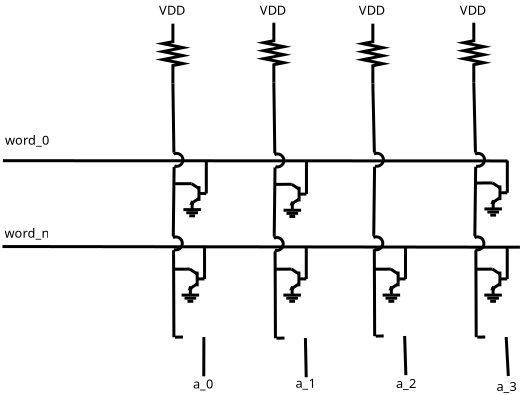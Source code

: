 <?xml version="1.0" encoding="UTF-8"?>
<dia:diagram xmlns:dia="http://www.lysator.liu.se/~alla/dia/">
  <dia:layer name="Background" visible="true" active="true">
    <dia:object type="Circuit - Vertical Resistor" version="1" id="O0">
      <dia:attribute name="obj_pos">
        <dia:point val="20.2,8.9"/>
      </dia:attribute>
      <dia:attribute name="obj_bb">
        <dia:rectangle val="19.816,8.9;21.584,11.89"/>
      </dia:attribute>
      <dia:attribute name="meta">
        <dia:composite type="dict"/>
      </dia:attribute>
      <dia:attribute name="elem_corner">
        <dia:point val="20.2,8.9"/>
      </dia:attribute>
      <dia:attribute name="elem_width">
        <dia:real val="1.0"/>
      </dia:attribute>
      <dia:attribute name="elem_height">
        <dia:real val="2.99"/>
      </dia:attribute>
      <dia:attribute name="line_width">
        <dia:real val="0.15"/>
      </dia:attribute>
      <dia:attribute name="line_colour">
        <dia:color val="#000000"/>
      </dia:attribute>
      <dia:attribute name="fill_colour">
        <dia:color val="#ffffff"/>
      </dia:attribute>
      <dia:attribute name="show_background">
        <dia:boolean val="true"/>
      </dia:attribute>
      <dia:attribute name="line_style">
        <dia:enum val="0"/>
        <dia:real val="1"/>
      </dia:attribute>
      <dia:attribute name="flip_horizontal">
        <dia:boolean val="false"/>
      </dia:attribute>
      <dia:attribute name="flip_vertical">
        <dia:boolean val="false"/>
      </dia:attribute>
      <dia:attribute name="subscale">
        <dia:real val="1"/>
      </dia:attribute>
    </dia:object>
    <dia:object type="Standard - Text" version="1" id="O1">
      <dia:attribute name="obj_pos">
        <dia:point val="20,8.45"/>
      </dia:attribute>
      <dia:attribute name="obj_bb">
        <dia:rectangle val="20,7.855;21.422,8.602"/>
      </dia:attribute>
      <dia:attribute name="text">
        <dia:composite type="text">
          <dia:attribute name="string">
            <dia:string>#VDD#</dia:string>
          </dia:attribute>
          <dia:attribute name="font">
            <dia:font family="sans" style="0" name="Helvetica"/>
          </dia:attribute>
          <dia:attribute name="height">
            <dia:real val="0.8"/>
          </dia:attribute>
          <dia:attribute name="pos">
            <dia:point val="20,8.45"/>
          </dia:attribute>
          <dia:attribute name="color">
            <dia:color val="#000000"/>
          </dia:attribute>
          <dia:attribute name="alignment">
            <dia:enum val="0"/>
          </dia:attribute>
        </dia:composite>
      </dia:attribute>
      <dia:attribute name="valign">
        <dia:enum val="3"/>
      </dia:attribute>
    </dia:object>
    <dia:object type="Circuit - Vertical Resistor" version="1" id="O2">
      <dia:attribute name="obj_pos">
        <dia:point val="25.247,8.85"/>
      </dia:attribute>
      <dia:attribute name="obj_bb">
        <dia:rectangle val="24.865,8.85;26.63,11.85"/>
      </dia:attribute>
      <dia:attribute name="meta">
        <dia:composite type="dict"/>
      </dia:attribute>
      <dia:attribute name="elem_corner">
        <dia:point val="25.247,8.85"/>
      </dia:attribute>
      <dia:attribute name="elem_width">
        <dia:real val="1.0"/>
      </dia:attribute>
      <dia:attribute name="elem_height">
        <dia:real val="3.0"/>
      </dia:attribute>
      <dia:attribute name="line_width">
        <dia:real val="0.15"/>
      </dia:attribute>
      <dia:attribute name="line_colour">
        <dia:color val="#000000"/>
      </dia:attribute>
      <dia:attribute name="fill_colour">
        <dia:color val="#ffffff"/>
      </dia:attribute>
      <dia:attribute name="show_background">
        <dia:boolean val="true"/>
      </dia:attribute>
      <dia:attribute name="line_style">
        <dia:enum val="0"/>
        <dia:real val="1"/>
      </dia:attribute>
      <dia:attribute name="flip_horizontal">
        <dia:boolean val="false"/>
      </dia:attribute>
      <dia:attribute name="flip_vertical">
        <dia:boolean val="false"/>
      </dia:attribute>
      <dia:attribute name="subscale">
        <dia:real val="1"/>
      </dia:attribute>
    </dia:object>
    <dia:object type="Standard - Text" version="1" id="O3">
      <dia:attribute name="obj_pos">
        <dia:point val="25.047,8.45"/>
      </dia:attribute>
      <dia:attribute name="obj_bb">
        <dia:rectangle val="25.047,7.855;26.47,8.602"/>
      </dia:attribute>
      <dia:attribute name="text">
        <dia:composite type="text">
          <dia:attribute name="string">
            <dia:string>#VDD#</dia:string>
          </dia:attribute>
          <dia:attribute name="font">
            <dia:font family="sans" style="0" name="Helvetica"/>
          </dia:attribute>
          <dia:attribute name="height">
            <dia:real val="0.8"/>
          </dia:attribute>
          <dia:attribute name="pos">
            <dia:point val="25.047,8.45"/>
          </dia:attribute>
          <dia:attribute name="color">
            <dia:color val="#000000"/>
          </dia:attribute>
          <dia:attribute name="alignment">
            <dia:enum val="0"/>
          </dia:attribute>
        </dia:composite>
      </dia:attribute>
      <dia:attribute name="valign">
        <dia:enum val="3"/>
      </dia:attribute>
    </dia:object>
    <dia:object type="Circuit - Vertical Resistor" version="1" id="O4">
      <dia:attribute name="obj_pos">
        <dia:point val="30.197,8.9"/>
      </dia:attribute>
      <dia:attribute name="obj_bb">
        <dia:rectangle val="29.815,8.9;31.58,11.9"/>
      </dia:attribute>
      <dia:attribute name="meta">
        <dia:composite type="dict"/>
      </dia:attribute>
      <dia:attribute name="elem_corner">
        <dia:point val="30.197,8.9"/>
      </dia:attribute>
      <dia:attribute name="elem_width">
        <dia:real val="1.0"/>
      </dia:attribute>
      <dia:attribute name="elem_height">
        <dia:real val="3.0"/>
      </dia:attribute>
      <dia:attribute name="line_width">
        <dia:real val="0.15"/>
      </dia:attribute>
      <dia:attribute name="line_colour">
        <dia:color val="#000000"/>
      </dia:attribute>
      <dia:attribute name="fill_colour">
        <dia:color val="#ffffff"/>
      </dia:attribute>
      <dia:attribute name="show_background">
        <dia:boolean val="true"/>
      </dia:attribute>
      <dia:attribute name="line_style">
        <dia:enum val="0"/>
        <dia:real val="1"/>
      </dia:attribute>
      <dia:attribute name="flip_horizontal">
        <dia:boolean val="false"/>
      </dia:attribute>
      <dia:attribute name="flip_vertical">
        <dia:boolean val="false"/>
      </dia:attribute>
      <dia:attribute name="subscale">
        <dia:real val="1"/>
      </dia:attribute>
    </dia:object>
    <dia:object type="Standard - Text" version="1" id="O5">
      <dia:attribute name="obj_pos">
        <dia:point val="29.997,8.45"/>
      </dia:attribute>
      <dia:attribute name="obj_bb">
        <dia:rectangle val="29.997,7.855;31.42,8.602"/>
      </dia:attribute>
      <dia:attribute name="text">
        <dia:composite type="text">
          <dia:attribute name="string">
            <dia:string>#VDD#</dia:string>
          </dia:attribute>
          <dia:attribute name="font">
            <dia:font family="sans" style="0" name="Helvetica"/>
          </dia:attribute>
          <dia:attribute name="height">
            <dia:real val="0.8"/>
          </dia:attribute>
          <dia:attribute name="pos">
            <dia:point val="29.997,8.45"/>
          </dia:attribute>
          <dia:attribute name="color">
            <dia:color val="#000000"/>
          </dia:attribute>
          <dia:attribute name="alignment">
            <dia:enum val="0"/>
          </dia:attribute>
        </dia:composite>
      </dia:attribute>
      <dia:attribute name="valign">
        <dia:enum val="3"/>
      </dia:attribute>
    </dia:object>
    <dia:object type="Circuit - Vertical Resistor" version="1" id="O6">
      <dia:attribute name="obj_pos">
        <dia:point val="35.245,8.85"/>
      </dia:attribute>
      <dia:attribute name="obj_bb">
        <dia:rectangle val="34.862,8.85;36.627,11.85"/>
      </dia:attribute>
      <dia:attribute name="meta">
        <dia:composite type="dict"/>
      </dia:attribute>
      <dia:attribute name="elem_corner">
        <dia:point val="35.245,8.85"/>
      </dia:attribute>
      <dia:attribute name="elem_width">
        <dia:real val="1.0"/>
      </dia:attribute>
      <dia:attribute name="elem_height">
        <dia:real val="3.0"/>
      </dia:attribute>
      <dia:attribute name="line_width">
        <dia:real val="0.15"/>
      </dia:attribute>
      <dia:attribute name="line_colour">
        <dia:color val="#000000"/>
      </dia:attribute>
      <dia:attribute name="fill_colour">
        <dia:color val="#ffffff"/>
      </dia:attribute>
      <dia:attribute name="show_background">
        <dia:boolean val="true"/>
      </dia:attribute>
      <dia:attribute name="line_style">
        <dia:enum val="0"/>
        <dia:real val="1"/>
      </dia:attribute>
      <dia:attribute name="flip_horizontal">
        <dia:boolean val="false"/>
      </dia:attribute>
      <dia:attribute name="flip_vertical">
        <dia:boolean val="false"/>
      </dia:attribute>
      <dia:attribute name="subscale">
        <dia:real val="1"/>
      </dia:attribute>
    </dia:object>
    <dia:object type="Standard - Text" version="1" id="O7">
      <dia:attribute name="obj_pos">
        <dia:point val="35.045,8.45"/>
      </dia:attribute>
      <dia:attribute name="obj_bb">
        <dia:rectangle val="35.045,7.855;36.467,8.602"/>
      </dia:attribute>
      <dia:attribute name="text">
        <dia:composite type="text">
          <dia:attribute name="string">
            <dia:string>#VDD#</dia:string>
          </dia:attribute>
          <dia:attribute name="font">
            <dia:font family="sans" style="0" name="Helvetica"/>
          </dia:attribute>
          <dia:attribute name="height">
            <dia:real val="0.8"/>
          </dia:attribute>
          <dia:attribute name="pos">
            <dia:point val="35.045,8.45"/>
          </dia:attribute>
          <dia:attribute name="color">
            <dia:color val="#000000"/>
          </dia:attribute>
          <dia:attribute name="alignment">
            <dia:enum val="0"/>
          </dia:attribute>
        </dia:composite>
      </dia:attribute>
      <dia:attribute name="valign">
        <dia:enum val="3"/>
      </dia:attribute>
    </dia:object>
    <dia:object type="Standard - Line" version="0" id="O8">
      <dia:attribute name="obj_pos">
        <dia:point val="12.2,15.75"/>
      </dia:attribute>
      <dia:attribute name="obj_bb">
        <dia:rectangle val="12.125,15.675;37.511,15.838"/>
      </dia:attribute>
      <dia:attribute name="conn_endpoints">
        <dia:point val="12.2,15.75"/>
        <dia:point val="37.436,15.762"/>
      </dia:attribute>
      <dia:attribute name="numcp">
        <dia:int val="1"/>
      </dia:attribute>
      <dia:attribute name="line_width">
        <dia:real val="0.15"/>
      </dia:attribute>
    </dia:object>
    <dia:object type="Standard - Text" version="1" id="O9">
      <dia:attribute name="obj_pos">
        <dia:point val="12.3,14.95"/>
      </dia:attribute>
      <dia:attribute name="obj_bb">
        <dia:rectangle val="12.3,14.336;14.621,15.14"/>
      </dia:attribute>
      <dia:attribute name="text">
        <dia:composite type="text">
          <dia:attribute name="string">
            <dia:string>#word_0#</dia:string>
          </dia:attribute>
          <dia:attribute name="font">
            <dia:font family="sans" style="0" name="Helvetica"/>
          </dia:attribute>
          <dia:attribute name="height">
            <dia:real val="0.8"/>
          </dia:attribute>
          <dia:attribute name="pos">
            <dia:point val="12.3,14.95"/>
          </dia:attribute>
          <dia:attribute name="color">
            <dia:color val="#000000"/>
          </dia:attribute>
          <dia:attribute name="alignment">
            <dia:enum val="0"/>
          </dia:attribute>
        </dia:composite>
      </dia:attribute>
      <dia:attribute name="valign">
        <dia:enum val="3"/>
      </dia:attribute>
    </dia:object>
    <dia:object type="Standard - Arc" version="0" id="O10">
      <dia:attribute name="obj_pos">
        <dia:point val="20.776,16.016"/>
      </dia:attribute>
      <dia:attribute name="obj_bb">
        <dia:rectangle val="20.649,15.309;21.278,16.107"/>
      </dia:attribute>
      <dia:attribute name="conn_endpoints">
        <dia:point val="20.776,16.016"/>
        <dia:point val="20.73,15.42"/>
      </dia:attribute>
      <dia:attribute name="curve_distance">
        <dia:real val="0.45"/>
      </dia:attribute>
      <dia:attribute name="line_width">
        <dia:real val="0.15"/>
      </dia:attribute>
    </dia:object>
    <dia:object type="Standard - Line" version="0" id="O11">
      <dia:attribute name="obj_pos">
        <dia:point val="20.7,11.89"/>
      </dia:attribute>
      <dia:attribute name="obj_bb">
        <dia:rectangle val="20.624,11.814;20.825,15.414"/>
      </dia:attribute>
      <dia:attribute name="conn_endpoints">
        <dia:point val="20.7,11.89"/>
        <dia:point val="20.749,15.338"/>
      </dia:attribute>
      <dia:attribute name="numcp">
        <dia:int val="1"/>
      </dia:attribute>
      <dia:attribute name="line_width">
        <dia:real val="0.15"/>
      </dia:attribute>
      <dia:connections>
        <dia:connection handle="0" to="O0" connection="1"/>
      </dia:connections>
    </dia:object>
    <dia:object type="Standard - Arc" version="0" id="O12">
      <dia:attribute name="obj_pos">
        <dia:point val="20.745,20.192"/>
      </dia:attribute>
      <dia:attribute name="obj_bb">
        <dia:rectangle val="20.619,19.485;21.247,20.284"/>
      </dia:attribute>
      <dia:attribute name="conn_endpoints">
        <dia:point val="20.745,20.192"/>
        <dia:point val="20.699,19.596"/>
      </dia:attribute>
      <dia:attribute name="curve_distance">
        <dia:real val="0.45"/>
      </dia:attribute>
      <dia:attribute name="line_width">
        <dia:real val="0.15"/>
      </dia:attribute>
    </dia:object>
    <dia:object type="Standard - Line" version="0" id="O13">
      <dia:attribute name="obj_pos">
        <dia:point val="20.76,16.058"/>
      </dia:attribute>
      <dia:attribute name="obj_bb">
        <dia:rectangle val="20.643,15.982;20.836,19.591"/>
      </dia:attribute>
      <dia:attribute name="conn_endpoints">
        <dia:point val="20.76,16.058"/>
        <dia:point val="20.719,19.515"/>
      </dia:attribute>
      <dia:attribute name="numcp">
        <dia:int val="1"/>
      </dia:attribute>
      <dia:attribute name="line_width">
        <dia:real val="0.15"/>
      </dia:attribute>
    </dia:object>
    <dia:object type="Standard - Line" version="0" id="O14">
      <dia:attribute name="obj_pos">
        <dia:point val="20.733,20.23"/>
      </dia:attribute>
      <dia:attribute name="obj_bb">
        <dia:rectangle val="20.658,20.155;20.826,24.652"/>
      </dia:attribute>
      <dia:attribute name="conn_endpoints">
        <dia:point val="20.733,20.23"/>
        <dia:point val="20.75,24.577"/>
      </dia:attribute>
      <dia:attribute name="numcp">
        <dia:int val="1"/>
      </dia:attribute>
      <dia:attribute name="line_width">
        <dia:real val="0.15"/>
      </dia:attribute>
    </dia:object>
    <dia:object type="Digital - inv_h" version="1" id="O15">
      <dia:attribute name="obj_pos">
        <dia:point val="21.203,24.239"/>
      </dia:attribute>
      <dia:attribute name="obj_bb">
        <dia:rectangle val="21.196,24.227;22.256,24.907"/>
      </dia:attribute>
      <dia:attribute name="meta">
        <dia:composite type="dict"/>
      </dia:attribute>
      <dia:attribute name="elem_corner">
        <dia:point val="21.203,24.239"/>
      </dia:attribute>
      <dia:attribute name="elem_width">
        <dia:real val="1.045"/>
      </dia:attribute>
      <dia:attribute name="elem_height">
        <dia:real val="0.657"/>
      </dia:attribute>
      <dia:attribute name="line_width">
        <dia:real val="0.15"/>
      </dia:attribute>
      <dia:attribute name="line_colour">
        <dia:color val="#000000"/>
      </dia:attribute>
      <dia:attribute name="fill_colour">
        <dia:color val="#ffffff"/>
      </dia:attribute>
      <dia:attribute name="show_background">
        <dia:boolean val="true"/>
      </dia:attribute>
      <dia:attribute name="line_style">
        <dia:enum val="0"/>
        <dia:real val="1"/>
      </dia:attribute>
      <dia:attribute name="flip_horizontal">
        <dia:boolean val="false"/>
      </dia:attribute>
      <dia:attribute name="flip_vertical">
        <dia:boolean val="true"/>
      </dia:attribute>
      <dia:attribute name="subscale">
        <dia:real val="1"/>
      </dia:attribute>
    </dia:object>
    <dia:object type="Standard - Line" version="0" id="O16">
      <dia:attribute name="obj_pos">
        <dia:point val="20.804,24.573"/>
      </dia:attribute>
      <dia:attribute name="obj_bb">
        <dia:rectangle val="20.728,24.491;21.279,24.649"/>
      </dia:attribute>
      <dia:attribute name="conn_endpoints">
        <dia:point val="20.804,24.573"/>
        <dia:point val="21.203,24.567"/>
      </dia:attribute>
      <dia:attribute name="numcp">
        <dia:int val="1"/>
      </dia:attribute>
      <dia:attribute name="line_width">
        <dia:real val="0.15"/>
      </dia:attribute>
      <dia:connections>
        <dia:connection handle="1" to="O15" connection="0"/>
      </dia:connections>
    </dia:object>
    <dia:object type="Standard - Text" version="1" id="O17">
      <dia:attribute name="obj_pos">
        <dia:point val="21.7,27.136"/>
      </dia:attribute>
      <dia:attribute name="obj_bb">
        <dia:rectangle val="21.7,26.541;22.82,27.288"/>
      </dia:attribute>
      <dia:attribute name="text">
        <dia:composite type="text">
          <dia:attribute name="string">
            <dia:string>#a_0#</dia:string>
          </dia:attribute>
          <dia:attribute name="font">
            <dia:font family="sans" style="0" name="Helvetica"/>
          </dia:attribute>
          <dia:attribute name="height">
            <dia:real val="0.8"/>
          </dia:attribute>
          <dia:attribute name="pos">
            <dia:point val="21.7,27.136"/>
          </dia:attribute>
          <dia:attribute name="color">
            <dia:color val="#000000"/>
          </dia:attribute>
          <dia:attribute name="alignment">
            <dia:enum val="0"/>
          </dia:attribute>
        </dia:composite>
      </dia:attribute>
      <dia:attribute name="valign">
        <dia:enum val="3"/>
      </dia:attribute>
    </dia:object>
    <dia:object type="Standard - Arc" version="0" id="O18">
      <dia:attribute name="obj_pos">
        <dia:point val="25.821,16.045"/>
      </dia:attribute>
      <dia:attribute name="obj_bb">
        <dia:rectangle val="25.695,15.338;26.323,16.137"/>
      </dia:attribute>
      <dia:attribute name="conn_endpoints">
        <dia:point val="25.821,16.045"/>
        <dia:point val="25.776,15.449"/>
      </dia:attribute>
      <dia:attribute name="curve_distance">
        <dia:real val="0.45"/>
      </dia:attribute>
      <dia:attribute name="line_width">
        <dia:real val="0.15"/>
      </dia:attribute>
    </dia:object>
    <dia:object type="Standard - Line" version="0" id="O19">
      <dia:attribute name="obj_pos">
        <dia:point val="25.747,11.85"/>
      </dia:attribute>
      <dia:attribute name="obj_bb">
        <dia:rectangle val="25.671,11.774;25.871,15.444"/>
      </dia:attribute>
      <dia:attribute name="conn_endpoints">
        <dia:point val="25.747,11.85"/>
        <dia:point val="25.795,15.367"/>
      </dia:attribute>
      <dia:attribute name="numcp">
        <dia:int val="1"/>
      </dia:attribute>
      <dia:attribute name="line_width">
        <dia:real val="0.15"/>
      </dia:attribute>
      <dia:connections>
        <dia:connection handle="0" to="O2" connection="1"/>
      </dia:connections>
    </dia:object>
    <dia:object type="Standard - Arc" version="0" id="O20">
      <dia:attribute name="obj_pos">
        <dia:point val="25.791,20.222"/>
      </dia:attribute>
      <dia:attribute name="obj_bb">
        <dia:rectangle val="25.665,19.515;26.293,20.313"/>
      </dia:attribute>
      <dia:attribute name="conn_endpoints">
        <dia:point val="25.791,20.222"/>
        <dia:point val="25.745,19.626"/>
      </dia:attribute>
      <dia:attribute name="curve_distance">
        <dia:real val="0.45"/>
      </dia:attribute>
      <dia:attribute name="line_width">
        <dia:real val="0.15"/>
      </dia:attribute>
    </dia:object>
    <dia:object type="Standard - Line" version="0" id="O21">
      <dia:attribute name="obj_pos">
        <dia:point val="25.806,16.088"/>
      </dia:attribute>
      <dia:attribute name="obj_bb">
        <dia:rectangle val="25.689,16.012;25.881,19.62"/>
      </dia:attribute>
      <dia:attribute name="conn_endpoints">
        <dia:point val="25.806,16.088"/>
        <dia:point val="25.765,19.544"/>
      </dia:attribute>
      <dia:attribute name="numcp">
        <dia:int val="1"/>
      </dia:attribute>
      <dia:attribute name="line_width">
        <dia:real val="0.15"/>
      </dia:attribute>
    </dia:object>
    <dia:object type="Standard - Text" version="1" id="O22">
      <dia:attribute name="obj_pos">
        <dia:point val="26.828,27.102"/>
      </dia:attribute>
      <dia:attribute name="obj_bb">
        <dia:rectangle val="26.828,26.507;27.948,27.255"/>
      </dia:attribute>
      <dia:attribute name="text">
        <dia:composite type="text">
          <dia:attribute name="string">
            <dia:string>#a_1#</dia:string>
          </dia:attribute>
          <dia:attribute name="font">
            <dia:font family="sans" style="0" name="Helvetica"/>
          </dia:attribute>
          <dia:attribute name="height">
            <dia:real val="0.8"/>
          </dia:attribute>
          <dia:attribute name="pos">
            <dia:point val="26.828,27.102"/>
          </dia:attribute>
          <dia:attribute name="color">
            <dia:color val="#000000"/>
          </dia:attribute>
          <dia:attribute name="alignment">
            <dia:enum val="0"/>
          </dia:attribute>
        </dia:composite>
      </dia:attribute>
      <dia:attribute name="valign">
        <dia:enum val="3"/>
      </dia:attribute>
    </dia:object>
    <dia:object type="Standard - Arc" version="0" id="O23">
      <dia:attribute name="obj_pos">
        <dia:point val="30.799,16.01"/>
      </dia:attribute>
      <dia:attribute name="obj_bb">
        <dia:rectangle val="30.672,15.303;31.301,16.102"/>
      </dia:attribute>
      <dia:attribute name="conn_endpoints">
        <dia:point val="30.799,16.01"/>
        <dia:point val="30.753,15.414"/>
      </dia:attribute>
      <dia:attribute name="curve_distance">
        <dia:real val="0.45"/>
      </dia:attribute>
      <dia:attribute name="line_width">
        <dia:real val="0.15"/>
      </dia:attribute>
    </dia:object>
    <dia:object type="Standard - Line" version="0" id="O24">
      <dia:attribute name="obj_pos">
        <dia:point val="30.697,11.9"/>
      </dia:attribute>
      <dia:attribute name="obj_bb">
        <dia:rectangle val="30.621,11.823;30.849,15.409"/>
      </dia:attribute>
      <dia:attribute name="conn_endpoints">
        <dia:point val="30.697,11.9"/>
        <dia:point val="30.773,15.333"/>
      </dia:attribute>
      <dia:attribute name="numcp">
        <dia:int val="1"/>
      </dia:attribute>
      <dia:attribute name="line_width">
        <dia:real val="0.15"/>
      </dia:attribute>
      <dia:connections>
        <dia:connection handle="0" to="O4" connection="1"/>
      </dia:connections>
    </dia:object>
    <dia:object type="Standard - Arc" version="0" id="O25">
      <dia:attribute name="obj_pos">
        <dia:point val="30.768,20.187"/>
      </dia:attribute>
      <dia:attribute name="obj_bb">
        <dia:rectangle val="30.642,19.48;31.271,20.279"/>
      </dia:attribute>
      <dia:attribute name="conn_endpoints">
        <dia:point val="30.768,20.187"/>
        <dia:point val="30.723,19.591"/>
      </dia:attribute>
      <dia:attribute name="curve_distance">
        <dia:real val="0.45"/>
      </dia:attribute>
      <dia:attribute name="line_width">
        <dia:real val="0.15"/>
      </dia:attribute>
    </dia:object>
    <dia:object type="Standard - Line" version="0" id="O26">
      <dia:attribute name="obj_pos">
        <dia:point val="30.783,16.053"/>
      </dia:attribute>
      <dia:attribute name="obj_bb">
        <dia:rectangle val="30.666,15.977;30.859,19.585"/>
      </dia:attribute>
      <dia:attribute name="conn_endpoints">
        <dia:point val="30.783,16.053"/>
        <dia:point val="30.742,19.509"/>
      </dia:attribute>
      <dia:attribute name="numcp">
        <dia:int val="1"/>
      </dia:attribute>
      <dia:attribute name="line_width">
        <dia:real val="0.15"/>
      </dia:attribute>
    </dia:object>
    <dia:object type="Standard - Text" version="1" id="O27">
      <dia:attribute name="obj_pos">
        <dia:point val="31.85,27.11"/>
      </dia:attribute>
      <dia:attribute name="obj_bb">
        <dia:rectangle val="31.85,26.515;32.97,27.262"/>
      </dia:attribute>
      <dia:attribute name="text">
        <dia:composite type="text">
          <dia:attribute name="string">
            <dia:string>#a_2#</dia:string>
          </dia:attribute>
          <dia:attribute name="font">
            <dia:font family="sans" style="0" name="Helvetica"/>
          </dia:attribute>
          <dia:attribute name="height">
            <dia:real val="0.8"/>
          </dia:attribute>
          <dia:attribute name="pos">
            <dia:point val="31.85,27.11"/>
          </dia:attribute>
          <dia:attribute name="color">
            <dia:color val="#000000"/>
          </dia:attribute>
          <dia:attribute name="alignment">
            <dia:enum val="0"/>
          </dia:attribute>
        </dia:composite>
      </dia:attribute>
      <dia:attribute name="valign">
        <dia:enum val="3"/>
      </dia:attribute>
    </dia:object>
    <dia:object type="Standard - Arc" version="0" id="O28">
      <dia:attribute name="obj_pos">
        <dia:point val="35.853,16.014"/>
      </dia:attribute>
      <dia:attribute name="obj_bb">
        <dia:rectangle val="35.727,15.307;36.356,16.106"/>
      </dia:attribute>
      <dia:attribute name="conn_endpoints">
        <dia:point val="35.853,16.014"/>
        <dia:point val="35.808,15.418"/>
      </dia:attribute>
      <dia:attribute name="curve_distance">
        <dia:real val="0.45"/>
      </dia:attribute>
      <dia:attribute name="line_width">
        <dia:real val="0.15"/>
      </dia:attribute>
    </dia:object>
    <dia:object type="Standard - Line" version="0" id="O29">
      <dia:attribute name="obj_pos">
        <dia:point val="35.745,11.85"/>
      </dia:attribute>
      <dia:attribute name="obj_bb">
        <dia:rectangle val="35.668,11.773;35.904,15.413"/>
      </dia:attribute>
      <dia:attribute name="conn_endpoints">
        <dia:point val="35.745,11.85"/>
        <dia:point val="35.827,15.337"/>
      </dia:attribute>
      <dia:attribute name="numcp">
        <dia:int val="1"/>
      </dia:attribute>
      <dia:attribute name="line_width">
        <dia:real val="0.15"/>
      </dia:attribute>
      <dia:connections>
        <dia:connection handle="0" to="O6" connection="1"/>
      </dia:connections>
    </dia:object>
    <dia:object type="Standard - Arc" version="0" id="O30">
      <dia:attribute name="obj_pos">
        <dia:point val="35.823,20.191"/>
      </dia:attribute>
      <dia:attribute name="obj_bb">
        <dia:rectangle val="35.697,19.484;36.325,20.283"/>
      </dia:attribute>
      <dia:attribute name="conn_endpoints">
        <dia:point val="35.823,20.191"/>
        <dia:point val="35.777,19.595"/>
      </dia:attribute>
      <dia:attribute name="curve_distance">
        <dia:real val="0.45"/>
      </dia:attribute>
      <dia:attribute name="line_width">
        <dia:real val="0.15"/>
      </dia:attribute>
    </dia:object>
    <dia:object type="Standard - Line" version="0" id="O31">
      <dia:attribute name="obj_pos">
        <dia:point val="35.838,16.057"/>
      </dia:attribute>
      <dia:attribute name="obj_bb">
        <dia:rectangle val="35.721,15.981;35.913,19.589"/>
      </dia:attribute>
      <dia:attribute name="conn_endpoints">
        <dia:point val="35.838,16.057"/>
        <dia:point val="35.797,19.513"/>
      </dia:attribute>
      <dia:attribute name="numcp">
        <dia:int val="1"/>
      </dia:attribute>
      <dia:attribute name="line_width">
        <dia:real val="0.15"/>
      </dia:attribute>
    </dia:object>
    <dia:object type="Standard - Text" version="1" id="O32">
      <dia:attribute name="obj_pos">
        <dia:point val="36.883,27.261"/>
      </dia:attribute>
      <dia:attribute name="obj_bb">
        <dia:rectangle val="36.883,26.647;38.022,27.45"/>
      </dia:attribute>
      <dia:attribute name="text">
        <dia:composite type="text">
          <dia:attribute name="string">
            <dia:string>#a_3#</dia:string>
          </dia:attribute>
          <dia:attribute name="font">
            <dia:font family="sans" style="0" name="Helvetica"/>
          </dia:attribute>
          <dia:attribute name="height">
            <dia:real val="0.8"/>
          </dia:attribute>
          <dia:attribute name="pos">
            <dia:point val="36.883,27.261"/>
          </dia:attribute>
          <dia:attribute name="color">
            <dia:color val="#000000"/>
          </dia:attribute>
          <dia:attribute name="alignment">
            <dia:enum val="0"/>
          </dia:attribute>
        </dia:composite>
      </dia:attribute>
      <dia:attribute name="valign">
        <dia:enum val="3"/>
      </dia:attribute>
    </dia:object>
    <dia:object type="Circuit - NPN Transistor" version="1" id="O33">
      <dia:attribute name="obj_pos">
        <dia:point val="21.636,16.898"/>
      </dia:attribute>
      <dia:attribute name="obj_bb">
        <dia:rectangle val="21.523,16.836;22.371,17.954"/>
      </dia:attribute>
      <dia:attribute name="meta">
        <dia:composite type="dict"/>
      </dia:attribute>
      <dia:attribute name="elem_corner">
        <dia:point val="21.636,16.898"/>
      </dia:attribute>
      <dia:attribute name="elem_width">
        <dia:real val="0.736"/>
      </dia:attribute>
      <dia:attribute name="elem_height">
        <dia:real val="0.981"/>
      </dia:attribute>
      <dia:attribute name="line_width">
        <dia:real val="0.15"/>
      </dia:attribute>
      <dia:attribute name="line_colour">
        <dia:color val="#000000"/>
      </dia:attribute>
      <dia:attribute name="fill_colour">
        <dia:color val="#ffffff"/>
      </dia:attribute>
      <dia:attribute name="show_background">
        <dia:boolean val="true"/>
      </dia:attribute>
      <dia:attribute name="line_style">
        <dia:enum val="0"/>
        <dia:real val="1"/>
      </dia:attribute>
      <dia:attribute name="flip_horizontal">
        <dia:boolean val="true"/>
      </dia:attribute>
      <dia:attribute name="flip_vertical">
        <dia:boolean val="false"/>
      </dia:attribute>
      <dia:attribute name="subscale">
        <dia:real val="1"/>
      </dia:attribute>
    </dia:object>
    <dia:object type="Standard - Line" version="0" id="O34">
      <dia:attribute name="obj_pos">
        <dia:point val="21.636,16.898"/>
      </dia:attribute>
      <dia:attribute name="obj_bb">
        <dia:rectangle val="20.737,16.823;21.711,16.976"/>
      </dia:attribute>
      <dia:attribute name="conn_endpoints">
        <dia:point val="21.636,16.898"/>
        <dia:point val="20.812,16.901"/>
      </dia:attribute>
      <dia:attribute name="numcp">
        <dia:int val="1"/>
      </dia:attribute>
      <dia:attribute name="line_width">
        <dia:real val="0.15"/>
      </dia:attribute>
      <dia:connections>
        <dia:connection handle="0" to="O33" connection="1"/>
      </dia:connections>
    </dia:object>
    <dia:object type="Circuit - Ground" version="1" id="O35">
      <dia:attribute name="obj_pos">
        <dia:point val="21.225,17.887"/>
      </dia:attribute>
      <dia:attribute name="obj_bb">
        <dia:rectangle val="21.225,17.887;22.102,18.581"/>
      </dia:attribute>
      <dia:attribute name="meta">
        <dia:composite type="dict"/>
      </dia:attribute>
      <dia:attribute name="elem_corner">
        <dia:point val="21.225,17.887"/>
      </dia:attribute>
      <dia:attribute name="elem_width">
        <dia:real val="0.877"/>
      </dia:attribute>
      <dia:attribute name="elem_height">
        <dia:real val="0.619"/>
      </dia:attribute>
      <dia:attribute name="line_width">
        <dia:real val="0.15"/>
      </dia:attribute>
      <dia:attribute name="line_colour">
        <dia:color val="#000000"/>
      </dia:attribute>
      <dia:attribute name="fill_colour">
        <dia:color val="#ffffff"/>
      </dia:attribute>
      <dia:attribute name="show_background">
        <dia:boolean val="true"/>
      </dia:attribute>
      <dia:attribute name="line_style">
        <dia:enum val="0"/>
        <dia:real val="1"/>
      </dia:attribute>
      <dia:attribute name="flip_horizontal">
        <dia:boolean val="false"/>
      </dia:attribute>
      <dia:attribute name="flip_vertical">
        <dia:boolean val="false"/>
      </dia:attribute>
      <dia:attribute name="subscale">
        <dia:real val="1"/>
      </dia:attribute>
    </dia:object>
    <dia:object type="Standard - Line" version="0" id="O36">
      <dia:attribute name="obj_pos">
        <dia:point val="22.371,17.389"/>
      </dia:attribute>
      <dia:attribute name="obj_bb">
        <dia:rectangle val="22.296,15.703;22.446,17.464"/>
      </dia:attribute>
      <dia:attribute name="conn_endpoints">
        <dia:point val="22.371,17.389"/>
        <dia:point val="22.371,15.778"/>
      </dia:attribute>
      <dia:attribute name="numcp">
        <dia:int val="1"/>
      </dia:attribute>
      <dia:attribute name="line_width">
        <dia:real val="0.15"/>
      </dia:attribute>
      <dia:connections>
        <dia:connection handle="0" to="O33" connection="0"/>
      </dia:connections>
    </dia:object>
    <dia:object type="Circuit - NPN Transistor" version="1" id="O37">
      <dia:attribute name="obj_pos">
        <dia:point val="26.642,16.93"/>
      </dia:attribute>
      <dia:attribute name="obj_bb">
        <dia:rectangle val="26.529,16.867;27.378,17.986"/>
      </dia:attribute>
      <dia:attribute name="meta">
        <dia:composite type="dict"/>
      </dia:attribute>
      <dia:attribute name="elem_corner">
        <dia:point val="26.642,16.93"/>
      </dia:attribute>
      <dia:attribute name="elem_width">
        <dia:real val="0.736"/>
      </dia:attribute>
      <dia:attribute name="elem_height">
        <dia:real val="0.981"/>
      </dia:attribute>
      <dia:attribute name="line_width">
        <dia:real val="0.15"/>
      </dia:attribute>
      <dia:attribute name="line_colour">
        <dia:color val="#000000"/>
      </dia:attribute>
      <dia:attribute name="fill_colour">
        <dia:color val="#ffffff"/>
      </dia:attribute>
      <dia:attribute name="show_background">
        <dia:boolean val="true"/>
      </dia:attribute>
      <dia:attribute name="line_style">
        <dia:enum val="0"/>
        <dia:real val="1"/>
      </dia:attribute>
      <dia:attribute name="flip_horizontal">
        <dia:boolean val="true"/>
      </dia:attribute>
      <dia:attribute name="flip_vertical">
        <dia:boolean val="false"/>
      </dia:attribute>
      <dia:attribute name="subscale">
        <dia:real val="1"/>
      </dia:attribute>
    </dia:object>
    <dia:object type="Standard - Line" version="0" id="O38">
      <dia:attribute name="obj_pos">
        <dia:point val="26.642,16.93"/>
      </dia:attribute>
      <dia:attribute name="obj_bb">
        <dia:rectangle val="25.744,16.854;26.717,17.008"/>
      </dia:attribute>
      <dia:attribute name="conn_endpoints">
        <dia:point val="26.642,16.93"/>
        <dia:point val="25.819,16.933"/>
      </dia:attribute>
      <dia:attribute name="numcp">
        <dia:int val="1"/>
      </dia:attribute>
      <dia:attribute name="line_width">
        <dia:real val="0.15"/>
      </dia:attribute>
      <dia:connections>
        <dia:connection handle="0" to="O37" connection="1"/>
      </dia:connections>
    </dia:object>
    <dia:object type="Circuit - Ground" version="1" id="O39">
      <dia:attribute name="obj_pos">
        <dia:point val="26.232,17.918"/>
      </dia:attribute>
      <dia:attribute name="obj_bb">
        <dia:rectangle val="26.232,17.918;27.108,18.612"/>
      </dia:attribute>
      <dia:attribute name="meta">
        <dia:composite type="dict"/>
      </dia:attribute>
      <dia:attribute name="elem_corner">
        <dia:point val="26.232,17.918"/>
      </dia:attribute>
      <dia:attribute name="elem_width">
        <dia:real val="0.877"/>
      </dia:attribute>
      <dia:attribute name="elem_height">
        <dia:real val="0.619"/>
      </dia:attribute>
      <dia:attribute name="line_width">
        <dia:real val="0.15"/>
      </dia:attribute>
      <dia:attribute name="line_colour">
        <dia:color val="#000000"/>
      </dia:attribute>
      <dia:attribute name="fill_colour">
        <dia:color val="#ffffff"/>
      </dia:attribute>
      <dia:attribute name="show_background">
        <dia:boolean val="true"/>
      </dia:attribute>
      <dia:attribute name="line_style">
        <dia:enum val="0"/>
        <dia:real val="1"/>
      </dia:attribute>
      <dia:attribute name="flip_horizontal">
        <dia:boolean val="false"/>
      </dia:attribute>
      <dia:attribute name="flip_vertical">
        <dia:boolean val="false"/>
      </dia:attribute>
      <dia:attribute name="subscale">
        <dia:real val="1"/>
      </dia:attribute>
    </dia:object>
    <dia:object type="Standard - Line" version="0" id="O40">
      <dia:attribute name="obj_pos">
        <dia:point val="27.378,17.42"/>
      </dia:attribute>
      <dia:attribute name="obj_bb">
        <dia:rectangle val="27.303,15.734;27.453,17.495"/>
      </dia:attribute>
      <dia:attribute name="conn_endpoints">
        <dia:point val="27.378,17.42"/>
        <dia:point val="27.378,15.809"/>
      </dia:attribute>
      <dia:attribute name="numcp">
        <dia:int val="1"/>
      </dia:attribute>
      <dia:attribute name="line_width">
        <dia:real val="0.15"/>
      </dia:attribute>
      <dia:connections>
        <dia:connection handle="0" to="O37" connection="0"/>
      </dia:connections>
    </dia:object>
    <dia:object type="Circuit - NPN Transistor" version="1" id="O41">
      <dia:attribute name="obj_pos">
        <dia:point val="36.685,16.863"/>
      </dia:attribute>
      <dia:attribute name="obj_bb">
        <dia:rectangle val="36.573,16.801;37.421,17.919"/>
      </dia:attribute>
      <dia:attribute name="meta">
        <dia:composite type="dict"/>
      </dia:attribute>
      <dia:attribute name="elem_corner">
        <dia:point val="36.685,16.863"/>
      </dia:attribute>
      <dia:attribute name="elem_width">
        <dia:real val="0.736"/>
      </dia:attribute>
      <dia:attribute name="elem_height">
        <dia:real val="0.981"/>
      </dia:attribute>
      <dia:attribute name="line_width">
        <dia:real val="0.15"/>
      </dia:attribute>
      <dia:attribute name="line_colour">
        <dia:color val="#000000"/>
      </dia:attribute>
      <dia:attribute name="fill_colour">
        <dia:color val="#ffffff"/>
      </dia:attribute>
      <dia:attribute name="show_background">
        <dia:boolean val="true"/>
      </dia:attribute>
      <dia:attribute name="line_style">
        <dia:enum val="0"/>
        <dia:real val="1"/>
      </dia:attribute>
      <dia:attribute name="flip_horizontal">
        <dia:boolean val="true"/>
      </dia:attribute>
      <dia:attribute name="flip_vertical">
        <dia:boolean val="false"/>
      </dia:attribute>
      <dia:attribute name="subscale">
        <dia:real val="1"/>
      </dia:attribute>
    </dia:object>
    <dia:object type="Standard - Line" version="0" id="O42">
      <dia:attribute name="obj_pos">
        <dia:point val="36.685,16.863"/>
      </dia:attribute>
      <dia:attribute name="obj_bb">
        <dia:rectangle val="35.787,16.788;36.761,16.941"/>
      </dia:attribute>
      <dia:attribute name="conn_endpoints">
        <dia:point val="36.685,16.863"/>
        <dia:point val="35.862,16.866"/>
      </dia:attribute>
      <dia:attribute name="numcp">
        <dia:int val="1"/>
      </dia:attribute>
      <dia:attribute name="line_width">
        <dia:real val="0.15"/>
      </dia:attribute>
      <dia:connections>
        <dia:connection handle="0" to="O41" connection="1"/>
      </dia:connections>
    </dia:object>
    <dia:object type="Circuit - Ground" version="1" id="O43">
      <dia:attribute name="obj_pos">
        <dia:point val="36.275,17.852"/>
      </dia:attribute>
      <dia:attribute name="obj_bb">
        <dia:rectangle val="36.275,17.852;37.152,18.546"/>
      </dia:attribute>
      <dia:attribute name="meta">
        <dia:composite type="dict"/>
      </dia:attribute>
      <dia:attribute name="elem_corner">
        <dia:point val="36.275,17.852"/>
      </dia:attribute>
      <dia:attribute name="elem_width">
        <dia:real val="0.877"/>
      </dia:attribute>
      <dia:attribute name="elem_height">
        <dia:real val="0.619"/>
      </dia:attribute>
      <dia:attribute name="line_width">
        <dia:real val="0.15"/>
      </dia:attribute>
      <dia:attribute name="line_colour">
        <dia:color val="#000000"/>
      </dia:attribute>
      <dia:attribute name="fill_colour">
        <dia:color val="#ffffff"/>
      </dia:attribute>
      <dia:attribute name="show_background">
        <dia:boolean val="true"/>
      </dia:attribute>
      <dia:attribute name="line_style">
        <dia:enum val="0"/>
        <dia:real val="1"/>
      </dia:attribute>
      <dia:attribute name="flip_horizontal">
        <dia:boolean val="false"/>
      </dia:attribute>
      <dia:attribute name="flip_vertical">
        <dia:boolean val="false"/>
      </dia:attribute>
      <dia:attribute name="subscale">
        <dia:real val="1"/>
      </dia:attribute>
    </dia:object>
    <dia:object type="Standard - Line" version="0" id="O44">
      <dia:attribute name="obj_pos">
        <dia:point val="37.421,17.354"/>
      </dia:attribute>
      <dia:attribute name="obj_bb">
        <dia:rectangle val="37.346,15.668;37.496,17.429"/>
      </dia:attribute>
      <dia:attribute name="conn_endpoints">
        <dia:point val="37.421,17.354"/>
        <dia:point val="37.421,15.743"/>
      </dia:attribute>
      <dia:attribute name="numcp">
        <dia:int val="1"/>
      </dia:attribute>
      <dia:attribute name="line_width">
        <dia:real val="0.15"/>
      </dia:attribute>
      <dia:connections>
        <dia:connection handle="0" to="O41" connection="0"/>
      </dia:connections>
    </dia:object>
    <dia:object type="Standard - Line" version="0" id="O45">
      <dia:attribute name="obj_pos">
        <dia:point val="12.18,20.042"/>
      </dia:attribute>
      <dia:attribute name="obj_bb">
        <dia:rectangle val="12.105,19.967;38.127,20.15"/>
      </dia:attribute>
      <dia:attribute name="conn_endpoints">
        <dia:point val="12.18,20.042"/>
        <dia:point val="38.052,20.075"/>
      </dia:attribute>
      <dia:attribute name="numcp">
        <dia:int val="1"/>
      </dia:attribute>
      <dia:attribute name="line_width">
        <dia:real val="0.15"/>
      </dia:attribute>
    </dia:object>
    <dia:object type="Standard - Text" version="1" id="O46">
      <dia:attribute name="obj_pos">
        <dia:point val="12.28,19.603"/>
      </dia:attribute>
      <dia:attribute name="obj_bb">
        <dia:rectangle val="12.28,19.008;14.58,19.755"/>
      </dia:attribute>
      <dia:attribute name="text">
        <dia:composite type="text">
          <dia:attribute name="string">
            <dia:string>#word_n#</dia:string>
          </dia:attribute>
          <dia:attribute name="font">
            <dia:font family="sans" style="0" name="Helvetica"/>
          </dia:attribute>
          <dia:attribute name="height">
            <dia:real val="0.8"/>
          </dia:attribute>
          <dia:attribute name="pos">
            <dia:point val="12.28,19.603"/>
          </dia:attribute>
          <dia:attribute name="color">
            <dia:color val="#000000"/>
          </dia:attribute>
          <dia:attribute name="alignment">
            <dia:enum val="0"/>
          </dia:attribute>
        </dia:composite>
      </dia:attribute>
      <dia:attribute name="valign">
        <dia:enum val="3"/>
      </dia:attribute>
    </dia:object>
    <dia:object type="Standard - Line" version="0" id="O47">
      <dia:attribute name="obj_pos">
        <dia:point val="25.81,20.282"/>
      </dia:attribute>
      <dia:attribute name="obj_bb">
        <dia:rectangle val="25.735,20.207;25.902,24.704"/>
      </dia:attribute>
      <dia:attribute name="conn_endpoints">
        <dia:point val="25.81,20.282"/>
        <dia:point val="25.827,24.629"/>
      </dia:attribute>
      <dia:attribute name="numcp">
        <dia:int val="1"/>
      </dia:attribute>
      <dia:attribute name="line_width">
        <dia:real val="0.15"/>
      </dia:attribute>
    </dia:object>
    <dia:object type="Digital - inv_h" version="1" id="O48">
      <dia:attribute name="obj_pos">
        <dia:point val="26.28,24.291"/>
      </dia:attribute>
      <dia:attribute name="obj_bb">
        <dia:rectangle val="26.273,24.279;27.333,24.959"/>
      </dia:attribute>
      <dia:attribute name="meta">
        <dia:composite type="dict"/>
      </dia:attribute>
      <dia:attribute name="elem_corner">
        <dia:point val="26.28,24.291"/>
      </dia:attribute>
      <dia:attribute name="elem_width">
        <dia:real val="1.045"/>
      </dia:attribute>
      <dia:attribute name="elem_height">
        <dia:real val="0.657"/>
      </dia:attribute>
      <dia:attribute name="line_width">
        <dia:real val="0.15"/>
      </dia:attribute>
      <dia:attribute name="line_colour">
        <dia:color val="#000000"/>
      </dia:attribute>
      <dia:attribute name="fill_colour">
        <dia:color val="#ffffff"/>
      </dia:attribute>
      <dia:attribute name="show_background">
        <dia:boolean val="true"/>
      </dia:attribute>
      <dia:attribute name="line_style">
        <dia:enum val="0"/>
        <dia:real val="1"/>
      </dia:attribute>
      <dia:attribute name="flip_horizontal">
        <dia:boolean val="false"/>
      </dia:attribute>
      <dia:attribute name="flip_vertical">
        <dia:boolean val="true"/>
      </dia:attribute>
      <dia:attribute name="subscale">
        <dia:real val="1"/>
      </dia:attribute>
    </dia:object>
    <dia:object type="Standard - Line" version="0" id="O49">
      <dia:attribute name="obj_pos">
        <dia:point val="25.881,24.625"/>
      </dia:attribute>
      <dia:attribute name="obj_bb">
        <dia:rectangle val="25.805,24.543;26.356,24.701"/>
      </dia:attribute>
      <dia:attribute name="conn_endpoints">
        <dia:point val="25.881,24.625"/>
        <dia:point val="26.28,24.619"/>
      </dia:attribute>
      <dia:attribute name="numcp">
        <dia:int val="1"/>
      </dia:attribute>
      <dia:attribute name="line_width">
        <dia:real val="0.15"/>
      </dia:attribute>
      <dia:connections>
        <dia:connection handle="1" to="O48" connection="0"/>
      </dia:connections>
    </dia:object>
    <dia:object type="Standard - Line" version="0" id="O50">
      <dia:attribute name="obj_pos">
        <dia:point val="30.771,20.177"/>
      </dia:attribute>
      <dia:attribute name="obj_bb">
        <dia:rectangle val="30.696,20.102;30.864,24.599"/>
      </dia:attribute>
      <dia:attribute name="conn_endpoints">
        <dia:point val="30.771,20.177"/>
        <dia:point val="30.788,24.524"/>
      </dia:attribute>
      <dia:attribute name="numcp">
        <dia:int val="1"/>
      </dia:attribute>
      <dia:attribute name="line_width">
        <dia:real val="0.15"/>
      </dia:attribute>
    </dia:object>
    <dia:object type="Digital - inv_h" version="1" id="O51">
      <dia:attribute name="obj_pos">
        <dia:point val="31.241,24.186"/>
      </dia:attribute>
      <dia:attribute name="obj_bb">
        <dia:rectangle val="31.234,24.174;32.294,24.853"/>
      </dia:attribute>
      <dia:attribute name="meta">
        <dia:composite type="dict"/>
      </dia:attribute>
      <dia:attribute name="elem_corner">
        <dia:point val="31.241,24.186"/>
      </dia:attribute>
      <dia:attribute name="elem_width">
        <dia:real val="1.045"/>
      </dia:attribute>
      <dia:attribute name="elem_height">
        <dia:real val="0.657"/>
      </dia:attribute>
      <dia:attribute name="line_width">
        <dia:real val="0.15"/>
      </dia:attribute>
      <dia:attribute name="line_colour">
        <dia:color val="#000000"/>
      </dia:attribute>
      <dia:attribute name="fill_colour">
        <dia:color val="#ffffff"/>
      </dia:attribute>
      <dia:attribute name="show_background">
        <dia:boolean val="true"/>
      </dia:attribute>
      <dia:attribute name="line_style">
        <dia:enum val="0"/>
        <dia:real val="1"/>
      </dia:attribute>
      <dia:attribute name="flip_horizontal">
        <dia:boolean val="false"/>
      </dia:attribute>
      <dia:attribute name="flip_vertical">
        <dia:boolean val="true"/>
      </dia:attribute>
      <dia:attribute name="subscale">
        <dia:real val="1"/>
      </dia:attribute>
    </dia:object>
    <dia:object type="Standard - Line" version="0" id="O52">
      <dia:attribute name="obj_pos">
        <dia:point val="30.842,24.52"/>
      </dia:attribute>
      <dia:attribute name="obj_bb">
        <dia:rectangle val="30.766,24.438;31.317,24.596"/>
      </dia:attribute>
      <dia:attribute name="conn_endpoints">
        <dia:point val="30.842,24.52"/>
        <dia:point val="31.241,24.514"/>
      </dia:attribute>
      <dia:attribute name="numcp">
        <dia:int val="1"/>
      </dia:attribute>
      <dia:attribute name="line_width">
        <dia:real val="0.15"/>
      </dia:attribute>
      <dia:connections>
        <dia:connection handle="1" to="O51" connection="0"/>
      </dia:connections>
    </dia:object>
    <dia:object type="Standard - Line" version="0" id="O53">
      <dia:attribute name="obj_pos">
        <dia:point val="35.848,20.229"/>
      </dia:attribute>
      <dia:attribute name="obj_bb">
        <dia:rectangle val="35.773,20.153;35.94,24.651"/>
      </dia:attribute>
      <dia:attribute name="conn_endpoints">
        <dia:point val="35.848,20.229"/>
        <dia:point val="35.865,24.576"/>
      </dia:attribute>
      <dia:attribute name="numcp">
        <dia:int val="1"/>
      </dia:attribute>
      <dia:attribute name="line_width">
        <dia:real val="0.15"/>
      </dia:attribute>
    </dia:object>
    <dia:object type="Digital - inv_h" version="1" id="O54">
      <dia:attribute name="obj_pos">
        <dia:point val="36.318,24.237"/>
      </dia:attribute>
      <dia:attribute name="obj_bb">
        <dia:rectangle val="36.311,24.226;37.371,24.905"/>
      </dia:attribute>
      <dia:attribute name="meta">
        <dia:composite type="dict"/>
      </dia:attribute>
      <dia:attribute name="elem_corner">
        <dia:point val="36.318,24.237"/>
      </dia:attribute>
      <dia:attribute name="elem_width">
        <dia:real val="1.045"/>
      </dia:attribute>
      <dia:attribute name="elem_height">
        <dia:real val="0.657"/>
      </dia:attribute>
      <dia:attribute name="line_width">
        <dia:real val="0.15"/>
      </dia:attribute>
      <dia:attribute name="line_colour">
        <dia:color val="#000000"/>
      </dia:attribute>
      <dia:attribute name="fill_colour">
        <dia:color val="#ffffff"/>
      </dia:attribute>
      <dia:attribute name="show_background">
        <dia:boolean val="true"/>
      </dia:attribute>
      <dia:attribute name="line_style">
        <dia:enum val="0"/>
        <dia:real val="1"/>
      </dia:attribute>
      <dia:attribute name="flip_horizontal">
        <dia:boolean val="false"/>
      </dia:attribute>
      <dia:attribute name="flip_vertical">
        <dia:boolean val="true"/>
      </dia:attribute>
      <dia:attribute name="subscale">
        <dia:real val="1"/>
      </dia:attribute>
    </dia:object>
    <dia:object type="Standard - Line" version="0" id="O55">
      <dia:attribute name="obj_pos">
        <dia:point val="35.919,24.571"/>
      </dia:attribute>
      <dia:attribute name="obj_bb">
        <dia:rectangle val="35.843,24.49;36.394,24.647"/>
      </dia:attribute>
      <dia:attribute name="conn_endpoints">
        <dia:point val="35.919,24.571"/>
        <dia:point val="36.318,24.566"/>
      </dia:attribute>
      <dia:attribute name="numcp">
        <dia:int val="1"/>
      </dia:attribute>
      <dia:attribute name="line_width">
        <dia:real val="0.15"/>
      </dia:attribute>
      <dia:connections>
        <dia:connection handle="1" to="O54" connection="0"/>
      </dia:connections>
    </dia:object>
    <dia:object type="Standard - Line" version="0" id="O56">
      <dia:attribute name="obj_pos">
        <dia:point val="22.249,24.567"/>
      </dia:attribute>
      <dia:attribute name="obj_bb">
        <dia:rectangle val="22.168,24.492;22.324,26.608"/>
      </dia:attribute>
      <dia:attribute name="conn_endpoints">
        <dia:point val="22.249,24.567"/>
        <dia:point val="22.243,26.532"/>
      </dia:attribute>
      <dia:attribute name="numcp">
        <dia:int val="1"/>
      </dia:attribute>
      <dia:attribute name="line_width">
        <dia:real val="0.15"/>
      </dia:attribute>
      <dia:connections>
        <dia:connection handle="0" to="O15" connection="1"/>
      </dia:connections>
    </dia:object>
    <dia:object type="Standard - Line" version="0" id="O57">
      <dia:attribute name="obj_pos">
        <dia:point val="27.326,24.619"/>
      </dia:attribute>
      <dia:attribute name="obj_bb">
        <dia:rectangle val="27.249,24.542;27.442,26.654"/>
      </dia:attribute>
      <dia:attribute name="conn_endpoints">
        <dia:point val="27.326,24.619"/>
        <dia:point val="27.366,26.578"/>
      </dia:attribute>
      <dia:attribute name="numcp">
        <dia:int val="1"/>
      </dia:attribute>
      <dia:attribute name="line_width">
        <dia:real val="0.15"/>
      </dia:attribute>
      <dia:connections>
        <dia:connection handle="0" to="O48" connection="1"/>
      </dia:connections>
    </dia:object>
    <dia:object type="Standard - Line" version="0" id="O58">
      <dia:attribute name="obj_pos">
        <dia:point val="32.287,24.514"/>
      </dia:attribute>
      <dia:attribute name="obj_bb">
        <dia:rectangle val="32.209,24.436;32.425,26.55"/>
      </dia:attribute>
      <dia:attribute name="conn_endpoints">
        <dia:point val="32.287,24.514"/>
        <dia:point val="32.348,26.472"/>
      </dia:attribute>
      <dia:attribute name="numcp">
        <dia:int val="1"/>
      </dia:attribute>
      <dia:attribute name="line_width">
        <dia:real val="0.15"/>
      </dia:attribute>
      <dia:connections>
        <dia:connection handle="0" to="O51" connection="1"/>
      </dia:connections>
    </dia:object>
    <dia:object type="Standard - Line" version="0" id="O59">
      <dia:attribute name="obj_pos">
        <dia:point val="37.364,24.566"/>
      </dia:attribute>
      <dia:attribute name="obj_bb">
        <dia:rectangle val="37.285,24.487;37.55,26.597"/>
      </dia:attribute>
      <dia:attribute name="conn_endpoints">
        <dia:point val="37.364,24.566"/>
        <dia:point val="37.471,26.518"/>
      </dia:attribute>
      <dia:attribute name="numcp">
        <dia:int val="1"/>
      </dia:attribute>
      <dia:attribute name="line_width">
        <dia:real val="0.15"/>
      </dia:attribute>
      <dia:connections>
        <dia:connection handle="0" to="O54" connection="1"/>
      </dia:connections>
    </dia:object>
    <dia:object type="Circuit - NPN Transistor" version="1" id="O60">
      <dia:attribute name="obj_pos">
        <dia:point val="21.546,21.171"/>
      </dia:attribute>
      <dia:attribute name="obj_bb">
        <dia:rectangle val="21.433,21.108;22.282,22.227"/>
      </dia:attribute>
      <dia:attribute name="meta">
        <dia:composite type="dict"/>
      </dia:attribute>
      <dia:attribute name="elem_corner">
        <dia:point val="21.546,21.171"/>
      </dia:attribute>
      <dia:attribute name="elem_width">
        <dia:real val="0.736"/>
      </dia:attribute>
      <dia:attribute name="elem_height">
        <dia:real val="0.981"/>
      </dia:attribute>
      <dia:attribute name="line_width">
        <dia:real val="0.15"/>
      </dia:attribute>
      <dia:attribute name="line_colour">
        <dia:color val="#000000"/>
      </dia:attribute>
      <dia:attribute name="fill_colour">
        <dia:color val="#ffffff"/>
      </dia:attribute>
      <dia:attribute name="show_background">
        <dia:boolean val="true"/>
      </dia:attribute>
      <dia:attribute name="line_style">
        <dia:enum val="0"/>
        <dia:real val="1"/>
      </dia:attribute>
      <dia:attribute name="flip_horizontal">
        <dia:boolean val="true"/>
      </dia:attribute>
      <dia:attribute name="flip_vertical">
        <dia:boolean val="false"/>
      </dia:attribute>
      <dia:attribute name="subscale">
        <dia:real val="1"/>
      </dia:attribute>
    </dia:object>
    <dia:object type="Standard - Line" version="0" id="O61">
      <dia:attribute name="obj_pos">
        <dia:point val="21.546,21.171"/>
      </dia:attribute>
      <dia:attribute name="obj_bb">
        <dia:rectangle val="20.647,21.095;21.621,21.249"/>
      </dia:attribute>
      <dia:attribute name="conn_endpoints">
        <dia:point val="21.546,21.171"/>
        <dia:point val="20.723,21.174"/>
      </dia:attribute>
      <dia:attribute name="numcp">
        <dia:int val="1"/>
      </dia:attribute>
      <dia:attribute name="line_width">
        <dia:real val="0.15"/>
      </dia:attribute>
      <dia:connections>
        <dia:connection handle="0" to="O60" connection="1"/>
      </dia:connections>
    </dia:object>
    <dia:object type="Circuit - Ground" version="1" id="O62">
      <dia:attribute name="obj_pos">
        <dia:point val="21.135,22.16"/>
      </dia:attribute>
      <dia:attribute name="obj_bb">
        <dia:rectangle val="21.135,22.16;22.012,22.854"/>
      </dia:attribute>
      <dia:attribute name="meta">
        <dia:composite type="dict"/>
      </dia:attribute>
      <dia:attribute name="elem_corner">
        <dia:point val="21.135,22.16"/>
      </dia:attribute>
      <dia:attribute name="elem_width">
        <dia:real val="0.877"/>
      </dia:attribute>
      <dia:attribute name="elem_height">
        <dia:real val="0.619"/>
      </dia:attribute>
      <dia:attribute name="line_width">
        <dia:real val="0.15"/>
      </dia:attribute>
      <dia:attribute name="line_colour">
        <dia:color val="#000000"/>
      </dia:attribute>
      <dia:attribute name="fill_colour">
        <dia:color val="#ffffff"/>
      </dia:attribute>
      <dia:attribute name="show_background">
        <dia:boolean val="true"/>
      </dia:attribute>
      <dia:attribute name="line_style">
        <dia:enum val="0"/>
        <dia:real val="1"/>
      </dia:attribute>
      <dia:attribute name="flip_horizontal">
        <dia:boolean val="false"/>
      </dia:attribute>
      <dia:attribute name="flip_vertical">
        <dia:boolean val="false"/>
      </dia:attribute>
      <dia:attribute name="subscale">
        <dia:real val="1"/>
      </dia:attribute>
    </dia:object>
    <dia:object type="Standard - Line" version="0" id="O63">
      <dia:attribute name="obj_pos">
        <dia:point val="22.282,21.661"/>
      </dia:attribute>
      <dia:attribute name="obj_bb">
        <dia:rectangle val="22.206,19.975;22.357,21.736"/>
      </dia:attribute>
      <dia:attribute name="conn_endpoints">
        <dia:point val="22.282,21.661"/>
        <dia:point val="22.282,20.05"/>
      </dia:attribute>
      <dia:attribute name="numcp">
        <dia:int val="1"/>
      </dia:attribute>
      <dia:attribute name="line_width">
        <dia:real val="0.15"/>
      </dia:attribute>
      <dia:connections>
        <dia:connection handle="0" to="O60" connection="0"/>
      </dia:connections>
    </dia:object>
    <dia:object type="Circuit - NPN Transistor" version="1" id="O64">
      <dia:attribute name="obj_pos">
        <dia:point val="26.633,21.171"/>
      </dia:attribute>
      <dia:attribute name="obj_bb">
        <dia:rectangle val="26.52,21.108;27.369,22.227"/>
      </dia:attribute>
      <dia:attribute name="meta">
        <dia:composite type="dict"/>
      </dia:attribute>
      <dia:attribute name="elem_corner">
        <dia:point val="26.633,21.171"/>
      </dia:attribute>
      <dia:attribute name="elem_width">
        <dia:real val="0.736"/>
      </dia:attribute>
      <dia:attribute name="elem_height">
        <dia:real val="0.981"/>
      </dia:attribute>
      <dia:attribute name="line_width">
        <dia:real val="0.15"/>
      </dia:attribute>
      <dia:attribute name="line_colour">
        <dia:color val="#000000"/>
      </dia:attribute>
      <dia:attribute name="fill_colour">
        <dia:color val="#ffffff"/>
      </dia:attribute>
      <dia:attribute name="show_background">
        <dia:boolean val="true"/>
      </dia:attribute>
      <dia:attribute name="line_style">
        <dia:enum val="0"/>
        <dia:real val="1"/>
      </dia:attribute>
      <dia:attribute name="flip_horizontal">
        <dia:boolean val="true"/>
      </dia:attribute>
      <dia:attribute name="flip_vertical">
        <dia:boolean val="false"/>
      </dia:attribute>
      <dia:attribute name="subscale">
        <dia:real val="1"/>
      </dia:attribute>
    </dia:object>
    <dia:object type="Standard - Line" version="0" id="O65">
      <dia:attribute name="obj_pos">
        <dia:point val="26.633,21.171"/>
      </dia:attribute>
      <dia:attribute name="obj_bb">
        <dia:rectangle val="25.735,21.095;26.708,21.249"/>
      </dia:attribute>
      <dia:attribute name="conn_endpoints">
        <dia:point val="26.633,21.171"/>
        <dia:point val="25.81,21.174"/>
      </dia:attribute>
      <dia:attribute name="numcp">
        <dia:int val="1"/>
      </dia:attribute>
      <dia:attribute name="line_width">
        <dia:real val="0.15"/>
      </dia:attribute>
      <dia:connections>
        <dia:connection handle="0" to="O64" connection="1"/>
      </dia:connections>
    </dia:object>
    <dia:object type="Circuit - Ground" version="1" id="O66">
      <dia:attribute name="obj_pos">
        <dia:point val="26.223,22.16"/>
      </dia:attribute>
      <dia:attribute name="obj_bb">
        <dia:rectangle val="26.223,22.16;27.099,22.854"/>
      </dia:attribute>
      <dia:attribute name="meta">
        <dia:composite type="dict"/>
      </dia:attribute>
      <dia:attribute name="elem_corner">
        <dia:point val="26.223,22.16"/>
      </dia:attribute>
      <dia:attribute name="elem_width">
        <dia:real val="0.877"/>
      </dia:attribute>
      <dia:attribute name="elem_height">
        <dia:real val="0.619"/>
      </dia:attribute>
      <dia:attribute name="line_width">
        <dia:real val="0.15"/>
      </dia:attribute>
      <dia:attribute name="line_colour">
        <dia:color val="#000000"/>
      </dia:attribute>
      <dia:attribute name="fill_colour">
        <dia:color val="#ffffff"/>
      </dia:attribute>
      <dia:attribute name="show_background">
        <dia:boolean val="true"/>
      </dia:attribute>
      <dia:attribute name="line_style">
        <dia:enum val="0"/>
        <dia:real val="1"/>
      </dia:attribute>
      <dia:attribute name="flip_horizontal">
        <dia:boolean val="false"/>
      </dia:attribute>
      <dia:attribute name="flip_vertical">
        <dia:boolean val="false"/>
      </dia:attribute>
      <dia:attribute name="subscale">
        <dia:real val="1"/>
      </dia:attribute>
    </dia:object>
    <dia:object type="Standard - Line" version="0" id="O67">
      <dia:attribute name="obj_pos">
        <dia:point val="27.369,21.661"/>
      </dia:attribute>
      <dia:attribute name="obj_bb">
        <dia:rectangle val="27.294,19.975;27.444,21.736"/>
      </dia:attribute>
      <dia:attribute name="conn_endpoints">
        <dia:point val="27.369,21.661"/>
        <dia:point val="27.369,20.05"/>
      </dia:attribute>
      <dia:attribute name="numcp">
        <dia:int val="1"/>
      </dia:attribute>
      <dia:attribute name="line_width">
        <dia:real val="0.15"/>
      </dia:attribute>
      <dia:connections>
        <dia:connection handle="0" to="O64" connection="0"/>
      </dia:connections>
    </dia:object>
    <dia:object type="Circuit - NPN Transistor" version="1" id="O68">
      <dia:attribute name="obj_pos">
        <dia:point val="31.594,21.171"/>
      </dia:attribute>
      <dia:attribute name="obj_bb">
        <dia:rectangle val="31.482,21.108;32.33,22.227"/>
      </dia:attribute>
      <dia:attribute name="meta">
        <dia:composite type="dict"/>
      </dia:attribute>
      <dia:attribute name="elem_corner">
        <dia:point val="31.594,21.171"/>
      </dia:attribute>
      <dia:attribute name="elem_width">
        <dia:real val="0.736"/>
      </dia:attribute>
      <dia:attribute name="elem_height">
        <dia:real val="0.981"/>
      </dia:attribute>
      <dia:attribute name="line_width">
        <dia:real val="0.15"/>
      </dia:attribute>
      <dia:attribute name="line_colour">
        <dia:color val="#000000"/>
      </dia:attribute>
      <dia:attribute name="fill_colour">
        <dia:color val="#ffffff"/>
      </dia:attribute>
      <dia:attribute name="show_background">
        <dia:boolean val="true"/>
      </dia:attribute>
      <dia:attribute name="line_style">
        <dia:enum val="0"/>
        <dia:real val="1"/>
      </dia:attribute>
      <dia:attribute name="flip_horizontal">
        <dia:boolean val="true"/>
      </dia:attribute>
      <dia:attribute name="flip_vertical">
        <dia:boolean val="false"/>
      </dia:attribute>
      <dia:attribute name="subscale">
        <dia:real val="1"/>
      </dia:attribute>
    </dia:object>
    <dia:object type="Standard - Line" version="0" id="O69">
      <dia:attribute name="obj_pos">
        <dia:point val="31.594,21.171"/>
      </dia:attribute>
      <dia:attribute name="obj_bb">
        <dia:rectangle val="30.696,21.095;31.669,21.249"/>
      </dia:attribute>
      <dia:attribute name="conn_endpoints">
        <dia:point val="31.594,21.171"/>
        <dia:point val="30.771,21.174"/>
      </dia:attribute>
      <dia:attribute name="numcp">
        <dia:int val="1"/>
      </dia:attribute>
      <dia:attribute name="line_width">
        <dia:real val="0.15"/>
      </dia:attribute>
      <dia:connections>
        <dia:connection handle="0" to="O68" connection="1"/>
      </dia:connections>
    </dia:object>
    <dia:object type="Circuit - Ground" version="1" id="O70">
      <dia:attribute name="obj_pos">
        <dia:point val="31.184,22.16"/>
      </dia:attribute>
      <dia:attribute name="obj_bb">
        <dia:rectangle val="31.184,22.16;32.06,22.854"/>
      </dia:attribute>
      <dia:attribute name="meta">
        <dia:composite type="dict"/>
      </dia:attribute>
      <dia:attribute name="elem_corner">
        <dia:point val="31.184,22.16"/>
      </dia:attribute>
      <dia:attribute name="elem_width">
        <dia:real val="0.877"/>
      </dia:attribute>
      <dia:attribute name="elem_height">
        <dia:real val="0.619"/>
      </dia:attribute>
      <dia:attribute name="line_width">
        <dia:real val="0.15"/>
      </dia:attribute>
      <dia:attribute name="line_colour">
        <dia:color val="#000000"/>
      </dia:attribute>
      <dia:attribute name="fill_colour">
        <dia:color val="#ffffff"/>
      </dia:attribute>
      <dia:attribute name="show_background">
        <dia:boolean val="true"/>
      </dia:attribute>
      <dia:attribute name="line_style">
        <dia:enum val="0"/>
        <dia:real val="1"/>
      </dia:attribute>
      <dia:attribute name="flip_horizontal">
        <dia:boolean val="false"/>
      </dia:attribute>
      <dia:attribute name="flip_vertical">
        <dia:boolean val="false"/>
      </dia:attribute>
      <dia:attribute name="subscale">
        <dia:real val="1"/>
      </dia:attribute>
    </dia:object>
    <dia:object type="Standard - Line" version="0" id="O71">
      <dia:attribute name="obj_pos">
        <dia:point val="32.33,21.661"/>
      </dia:attribute>
      <dia:attribute name="obj_bb">
        <dia:rectangle val="32.255,19.975;32.405,21.736"/>
      </dia:attribute>
      <dia:attribute name="conn_endpoints">
        <dia:point val="32.33,21.661"/>
        <dia:point val="32.33,20.05"/>
      </dia:attribute>
      <dia:attribute name="numcp">
        <dia:int val="1"/>
      </dia:attribute>
      <dia:attribute name="line_width">
        <dia:real val="0.15"/>
      </dia:attribute>
      <dia:connections>
        <dia:connection handle="0" to="O68" connection="0"/>
      </dia:connections>
    </dia:object>
    <dia:object type="Circuit - NPN Transistor" version="1" id="O72">
      <dia:attribute name="obj_pos">
        <dia:point val="36.682,21.171"/>
      </dia:attribute>
      <dia:attribute name="obj_bb">
        <dia:rectangle val="36.569,21.108;37.417,22.227"/>
      </dia:attribute>
      <dia:attribute name="meta">
        <dia:composite type="dict"/>
      </dia:attribute>
      <dia:attribute name="elem_corner">
        <dia:point val="36.682,21.171"/>
      </dia:attribute>
      <dia:attribute name="elem_width">
        <dia:real val="0.736"/>
      </dia:attribute>
      <dia:attribute name="elem_height">
        <dia:real val="0.981"/>
      </dia:attribute>
      <dia:attribute name="line_width">
        <dia:real val="0.15"/>
      </dia:attribute>
      <dia:attribute name="line_colour">
        <dia:color val="#000000"/>
      </dia:attribute>
      <dia:attribute name="fill_colour">
        <dia:color val="#ffffff"/>
      </dia:attribute>
      <dia:attribute name="show_background">
        <dia:boolean val="true"/>
      </dia:attribute>
      <dia:attribute name="line_style">
        <dia:enum val="0"/>
        <dia:real val="1"/>
      </dia:attribute>
      <dia:attribute name="flip_horizontal">
        <dia:boolean val="true"/>
      </dia:attribute>
      <dia:attribute name="flip_vertical">
        <dia:boolean val="false"/>
      </dia:attribute>
      <dia:attribute name="subscale">
        <dia:real val="1"/>
      </dia:attribute>
    </dia:object>
    <dia:object type="Standard - Line" version="0" id="O73">
      <dia:attribute name="obj_pos">
        <dia:point val="36.682,21.171"/>
      </dia:attribute>
      <dia:attribute name="obj_bb">
        <dia:rectangle val="35.783,21.095;36.757,21.249"/>
      </dia:attribute>
      <dia:attribute name="conn_endpoints">
        <dia:point val="36.682,21.171"/>
        <dia:point val="35.859,21.174"/>
      </dia:attribute>
      <dia:attribute name="numcp">
        <dia:int val="1"/>
      </dia:attribute>
      <dia:attribute name="line_width">
        <dia:real val="0.15"/>
      </dia:attribute>
      <dia:connections>
        <dia:connection handle="0" to="O72" connection="1"/>
      </dia:connections>
    </dia:object>
    <dia:object type="Circuit - Ground" version="1" id="O74">
      <dia:attribute name="obj_pos">
        <dia:point val="36.271,22.16"/>
      </dia:attribute>
      <dia:attribute name="obj_bb">
        <dia:rectangle val="36.271,22.16;37.148,22.854"/>
      </dia:attribute>
      <dia:attribute name="meta">
        <dia:composite type="dict"/>
      </dia:attribute>
      <dia:attribute name="elem_corner">
        <dia:point val="36.271,22.16"/>
      </dia:attribute>
      <dia:attribute name="elem_width">
        <dia:real val="0.877"/>
      </dia:attribute>
      <dia:attribute name="elem_height">
        <dia:real val="0.619"/>
      </dia:attribute>
      <dia:attribute name="line_width">
        <dia:real val="0.15"/>
      </dia:attribute>
      <dia:attribute name="line_colour">
        <dia:color val="#000000"/>
      </dia:attribute>
      <dia:attribute name="fill_colour">
        <dia:color val="#ffffff"/>
      </dia:attribute>
      <dia:attribute name="show_background">
        <dia:boolean val="true"/>
      </dia:attribute>
      <dia:attribute name="line_style">
        <dia:enum val="0"/>
        <dia:real val="1"/>
      </dia:attribute>
      <dia:attribute name="flip_horizontal">
        <dia:boolean val="false"/>
      </dia:attribute>
      <dia:attribute name="flip_vertical">
        <dia:boolean val="false"/>
      </dia:attribute>
      <dia:attribute name="subscale">
        <dia:real val="1"/>
      </dia:attribute>
    </dia:object>
    <dia:object type="Standard - Line" version="0" id="O75">
      <dia:attribute name="obj_pos">
        <dia:point val="37.417,21.661"/>
      </dia:attribute>
      <dia:attribute name="obj_bb">
        <dia:rectangle val="37.343,19.975;37.492,21.736"/>
      </dia:attribute>
      <dia:attribute name="conn_endpoints">
        <dia:point val="37.417,21.661"/>
        <dia:point val="37.417,20.05"/>
      </dia:attribute>
      <dia:attribute name="numcp">
        <dia:int val="1"/>
      </dia:attribute>
      <dia:attribute name="line_width">
        <dia:real val="0.15"/>
      </dia:attribute>
      <dia:connections>
        <dia:connection handle="0" to="O72" connection="0"/>
      </dia:connections>
    </dia:object>
  </dia:layer>
</dia:diagram>
